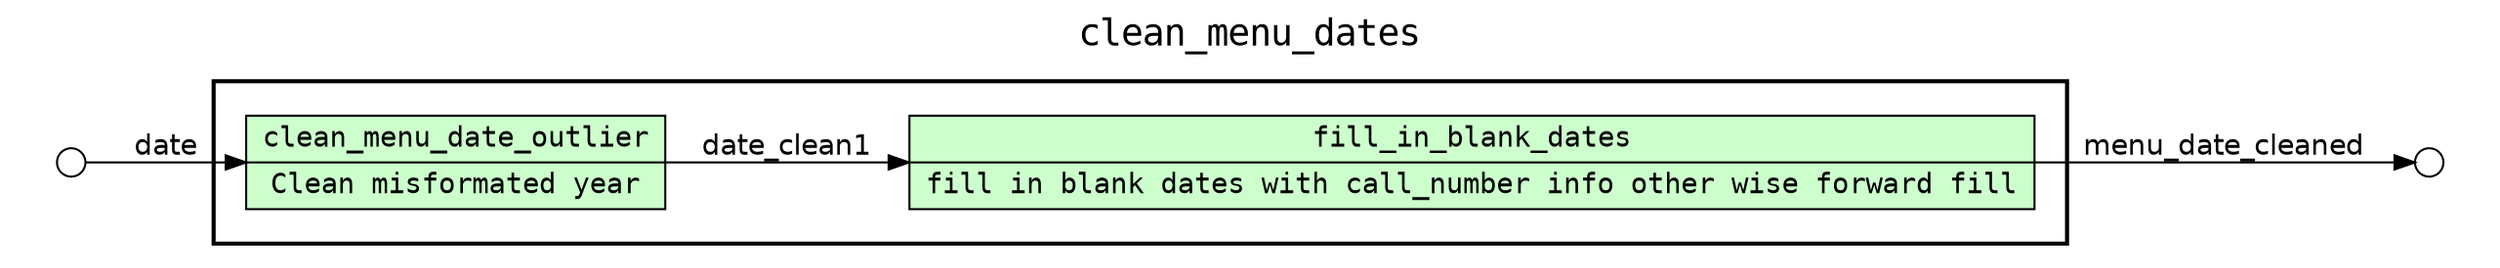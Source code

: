digraph Workflow {
rankdir=LR
fontname=Courier; fontsize=18; labelloc=t
label=clean_menu_dates
subgraph cluster_workflow_box_outer { label=""; color=black; penwidth=2
subgraph cluster_workflow_box_inner { label=""; color=white
node[shape=box style=filled fillcolor="#CCFFCC" peripheries=1 fontname=Courier]
clean_menu_date_outlier [shape=record rankdir=LR label="{{<f0> clean_menu_date_outlier |<f1> Clean misformated year}}"];
fill_in_blank_dates [shape=record rankdir=LR label="{{<f0> fill_in_blank_dates |<f1> fill in blank dates with call_number info other wise forward fill}}"];
edge[fontname=Helvetica]
clean_menu_date_outlier -> fill_in_blank_dates [label=date_clean1]
}}
subgraph cluster_input_ports_group_outer { label=""; color=white
subgraph cluster_input_ports_group_inner { label=""; color=white
node[shape=circle style=filled fillcolor="#FFFFFF" peripheries=1 fontname=Courier width=0.2]
date_input_port [label=""]
}}
subgraph cluster_output_ports_group_outer { label=""; color=white
subgraph cluster_output_ports_group_inner { label=""; color=white
node[shape=circle style=filled fillcolor="#FFFFFF" peripheries=1 fontname=Courier width=0.2]
menu_date_cleaned_output_port [label=""]
}}
edge[fontname=Helvetica]
date_input_port -> clean_menu_date_outlier [label=date]
edge[fontname=Helvetica]
fill_in_blank_dates -> menu_date_cleaned_output_port [label=menu_date_cleaned]
}
